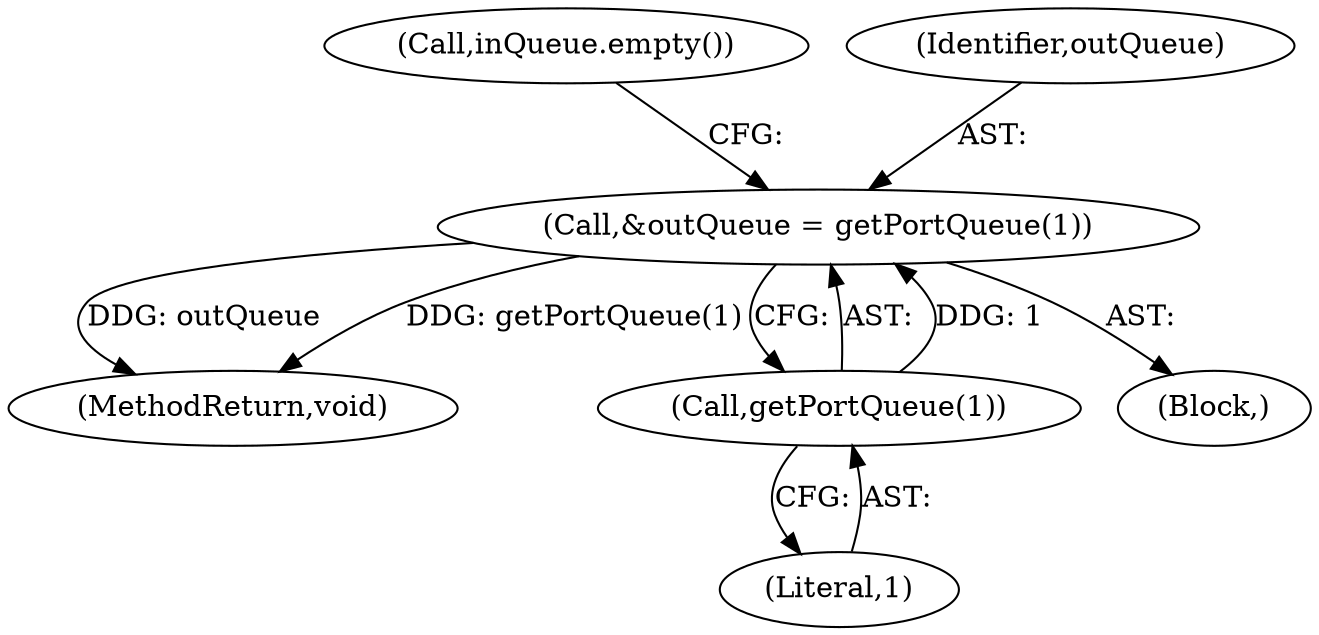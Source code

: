 digraph "0_Android_7cea5cb64b83d690fe02bc210bbdf08f5a87636f_0@pointer" {
"1000114" [label="(Call,&outQueue = getPortQueue(1))"];
"1000116" [label="(Call,getPortQueue(1))"];
"1000121" [label="(Call,inQueue.empty())"];
"1000114" [label="(Call,&outQueue = getPortQueue(1))"];
"1000342" [label="(MethodReturn,void)"];
"1000103" [label="(Block,)"];
"1000115" [label="(Identifier,outQueue)"];
"1000116" [label="(Call,getPortQueue(1))"];
"1000117" [label="(Literal,1)"];
"1000114" -> "1000103"  [label="AST: "];
"1000114" -> "1000116"  [label="CFG: "];
"1000115" -> "1000114"  [label="AST: "];
"1000116" -> "1000114"  [label="AST: "];
"1000121" -> "1000114"  [label="CFG: "];
"1000114" -> "1000342"  [label="DDG: outQueue"];
"1000114" -> "1000342"  [label="DDG: getPortQueue(1)"];
"1000116" -> "1000114"  [label="DDG: 1"];
"1000116" -> "1000117"  [label="CFG: "];
"1000117" -> "1000116"  [label="AST: "];
}
